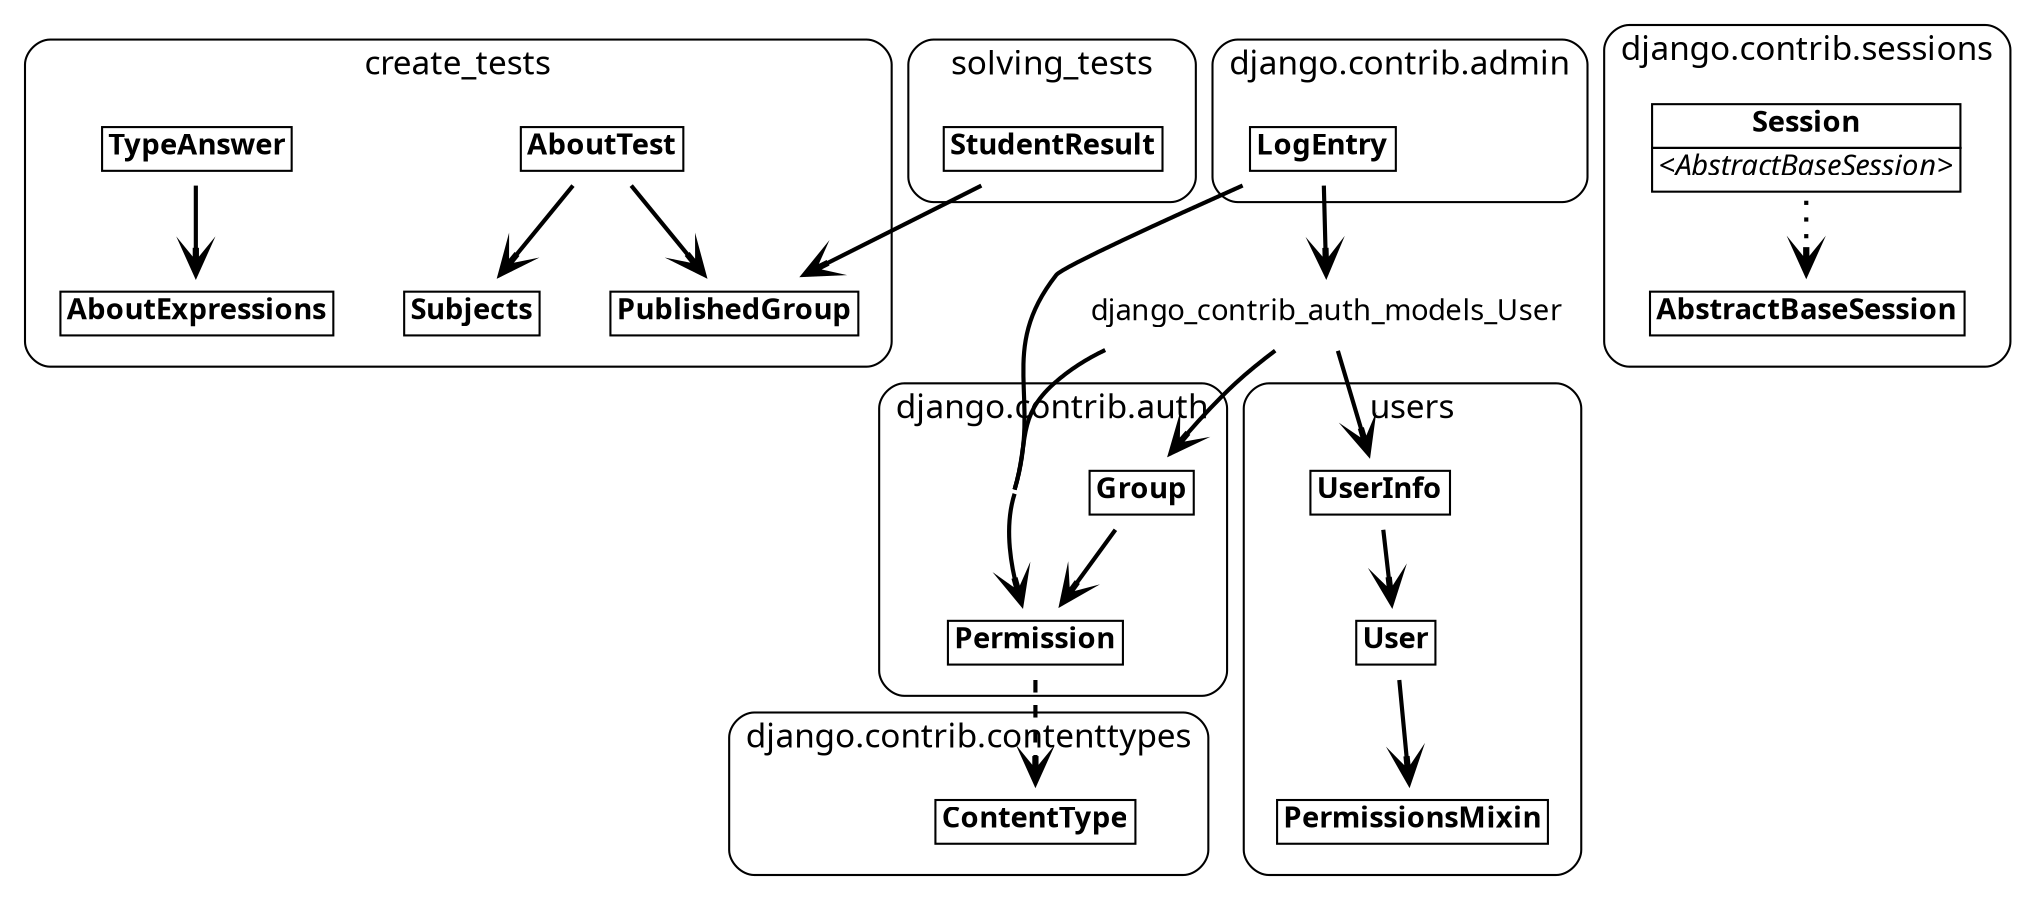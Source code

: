 digraph model_graph {
  fontname = "Sans"
  fontsize = 14
  rankdir = "TB"
  concentrate = true

  node [
    fontname = "Sans"
    shape = "plaintext"
    color = black
    penwidth = 2
  ]

  create_tests_models_TypeAnswer [
    label=<
      <TABLE BORDER="0" CELLBORDER="1" CELLSPACING="0" COLOR="black" BGCOLOR="white">
        <TR><TD><B>TypeAnswer</B></TD></TR>
      </TABLE>
    >
    penwidth=2
  ]

  edge [
    fontname = "Sans"
    fontsize = 12
    color = black
    arrowhead = "vee"
    arrowsize = 1.2
    penwidth = 2
  ]

  subgraph cluster_django_contrib_admin {
    label = "django.contrib.admin"
    color = black
    style = "rounded,filled"
    fillcolor = white
    fontsize = 16
    fontcolor = black

    django_contrib_admin_models_LogEntry [
      label=<
        <TABLE BORDER="0" CELLBORDER="1" CELLSPACING="0" COLOR="black" BGCOLOR="white">
          <TR><TD><B>LogEntry</B></TD></TR>
        </TABLE>
      >
      penwidth=2
    ]
  }

  subgraph cluster_django_contrib_auth {
    label = "django.contrib.auth"
    color = black
    style = "rounded,filled"
    fillcolor = white
    fontsize = 16
    fontcolor = black

    django_contrib_auth_models_Permission [
      label=<
        <TABLE BORDER="0" CELLBORDER="1" CELLSPACING="0" COLOR="black" BGCOLOR="white">
          <TR><TD><B>Permission</B></TD></TR>
        </TABLE>
      >
      penwidth=2
    ]

    django_contrib_auth_models_Group [
      label=<
        <TABLE BORDER="0" CELLBORDER="1" CELLSPACING="0" COLOR="black" BGCOLOR="white">
          <TR><TD><B>Group</B></TD></TR>
        </TABLE>
      >
      penwidth=2
    ]
  }

  subgraph cluster_django_contrib_contenttypes {
    label = "django.contrib.contenttypes"
    color = black
    style = "rounded,filled"
    fillcolor = white
    fontsize = 16
    fontcolor = black

    django_contrib_contenttypes_models_ContentType [
      label=<
        <TABLE BORDER="0" CELLBORDER="1" CELLSPACING="0" COLOR="black" BGCOLOR="white">
          <TR><TD><B>ContentType</B></TD></TR>
        </TABLE>
      >
      penwidth=2
    ]
  }

  subgraph cluster_django_contrib_sessions {
    label = "django.contrib.sessions"
    color = black
    style = "rounded,filled"
    fillcolor = white
    fontsize = 16
    fontcolor = black

    django_contrib_sessions_base_session_AbstractBaseSession [
      label=<
        <TABLE BORDER="0" CELLBORDER="1" CELLSPACING="0" COLOR="black" BGCOLOR="white">
          <TR><TD><B>AbstractBaseSession</B></TD></TR>
        </TABLE>
      >
      penwidth=2
    ]

    django_contrib_sessions_models_Session [
      label=<
        <TABLE BORDER="0" CELLBORDER="1" CELLSPACING="0" COLOR="black" BGCOLOR="white">
          <TR><TD><B>Session</B></TD></TR>
          <TR><TD><I>&lt;AbstractBaseSession&gt;</I></TD></TR>
        </TABLE>
      >
      penwidth=2
    ]
  }

  subgraph cluster_create_tests {
    label = "create_tests"
    color = black
    style = "rounded,filled"
    fillcolor = white
    fontsize = 16
    fontcolor = black

    create_tests_models_TypeAnswer [
      label=<
        <TABLE BORDER="0" CELLBORDER="1" CELLSPACING="0" COLOR="black" BGCOLOR="white">
          <TR><TD><B>TypeAnswer</B></TD></TR>
        </TABLE>
      >
      penwidth=2
    ]

    create_tests_models_AboutExpressions [
      label=<
        <TABLE BORDER="0" CELLBORDER="1" CELLSPACING="0" COLOR="black" BGCOLOR="white">
          <TR><TD><B>AboutExpressions</B></TD></TR>
        </TABLE>
      >
      penwidth=2
    ]

    create_tests_models_Subjects [
      label=<
        <TABLE BORDER="0" CELLBORDER="1" CELLSPACING="0" COLOR="black" BGCOLOR="white">
          <TR><TD><B>Subjects</B></TD></TR>
        </TABLE>
      >
      penwidth=2
    ]

    create_tests_models_AboutTest [
      label=<
        <TABLE BORDER="0" CELLBORDER="1" CELLSPACING="0" COLOR="black" BGCOLOR="white">
          <TR><TD><B>AboutTest</B></TD></TR>
        </TABLE>
      >
      penwidth=2
    ]

    create_tests_models_PublishedGroup [
      label=<
        <TABLE BORDER="0" CELLBORDER="1" CELLSPACING="0" COLOR="black" BGCOLOR="white">
          <TR><TD><B>PublishedGroup</B></TD></TR>
        </TABLE>
      >
      penwidth=2
    ]
  }

  subgraph cluster_solving_tests {
    label = "solving_tests"
    color = black
    style = "rounded,filled"
    fillcolor = white
    fontsize = 16
    fontcolor = black

    solving_tests_models_StudentResult [
      label=<
        <TABLE BORDER="0" CELLBORDER="1" CELLSPACING="0" COLOR="black" BGCOLOR="white">
          <TR><TD><B>StudentResult</B></TD></TR>
        </TABLE>
      >
      penwidth=2
    ]
  }

  subgraph cluster_users {
    label = "users"
    color = black
    style = "rounded,filled"
    fillcolor = white
    fontsize = 16
    fontcolor = black

    django_contrib_auth_models_PermissionsMixin [
      label=<
        <TABLE BORDER="0" CELLBORDER="1" CELLSPACING="0" COLOR="black" BGCOLOR="white">
          <TR><TD><B>PermissionsMixin</B></TD></TR>
        </TABLE>
      >
      penwidth=2
    ]

    users_models_User [
      label=<
        <TABLE BORDER="0" CELLBORDER="1" CELLSPACING="0" COLOR="black" BGCOLOR="white">
          <TR><TD><B>User</B></TD></TR>
        </TABLE>
      >
      penwidth=2
    ]

    users_models_UserInfo [
      label=<
        <TABLE BORDER="0" CELLBORDER="1" CELLSPACING="0" COLOR="black" BGCOLOR="white">
          <TR><TD><B>UserInfo</B></TD></TR>
        </TABLE>
      >
      penwidth=2
    ]
  }

  // edges
  django_contrib_admin_models_LogEntry -> django_contrib_auth_models_Permission
  django_contrib_admin_models_LogEntry -> django_contrib_auth_models_User
  django_contrib_auth_models_Permission -> django_contrib_contenttypes_models_ContentType [style="dashed"]
  django_contrib_auth_models_Group -> django_contrib_auth_models_Permission
  django_contrib_auth_models_User -> django_contrib_auth_models_Group
  django_contrib_auth_models_User -> django_contrib_auth_models_Permission
  django_contrib_auth_models_User -> users_models_UserInfo
  django_contrib_sessions_models_Session -> django_contrib_sessions_base_session_AbstractBaseSession [style="dotted"]
  create_tests_models_TypeAnswer -> create_tests_models_AboutExpressions
  create_tests_models_AboutTest -> create_tests_models_PublishedGroup
  create_tests_models_AboutTest -> create_tests_models_Subjects
  solving_tests_models_StudentResult -> create_tests_models_PublishedGroup
  users_models_User -> django_contrib_auth_models_PermissionsMixin
  users_models_UserInfo -> users_models_User
}
